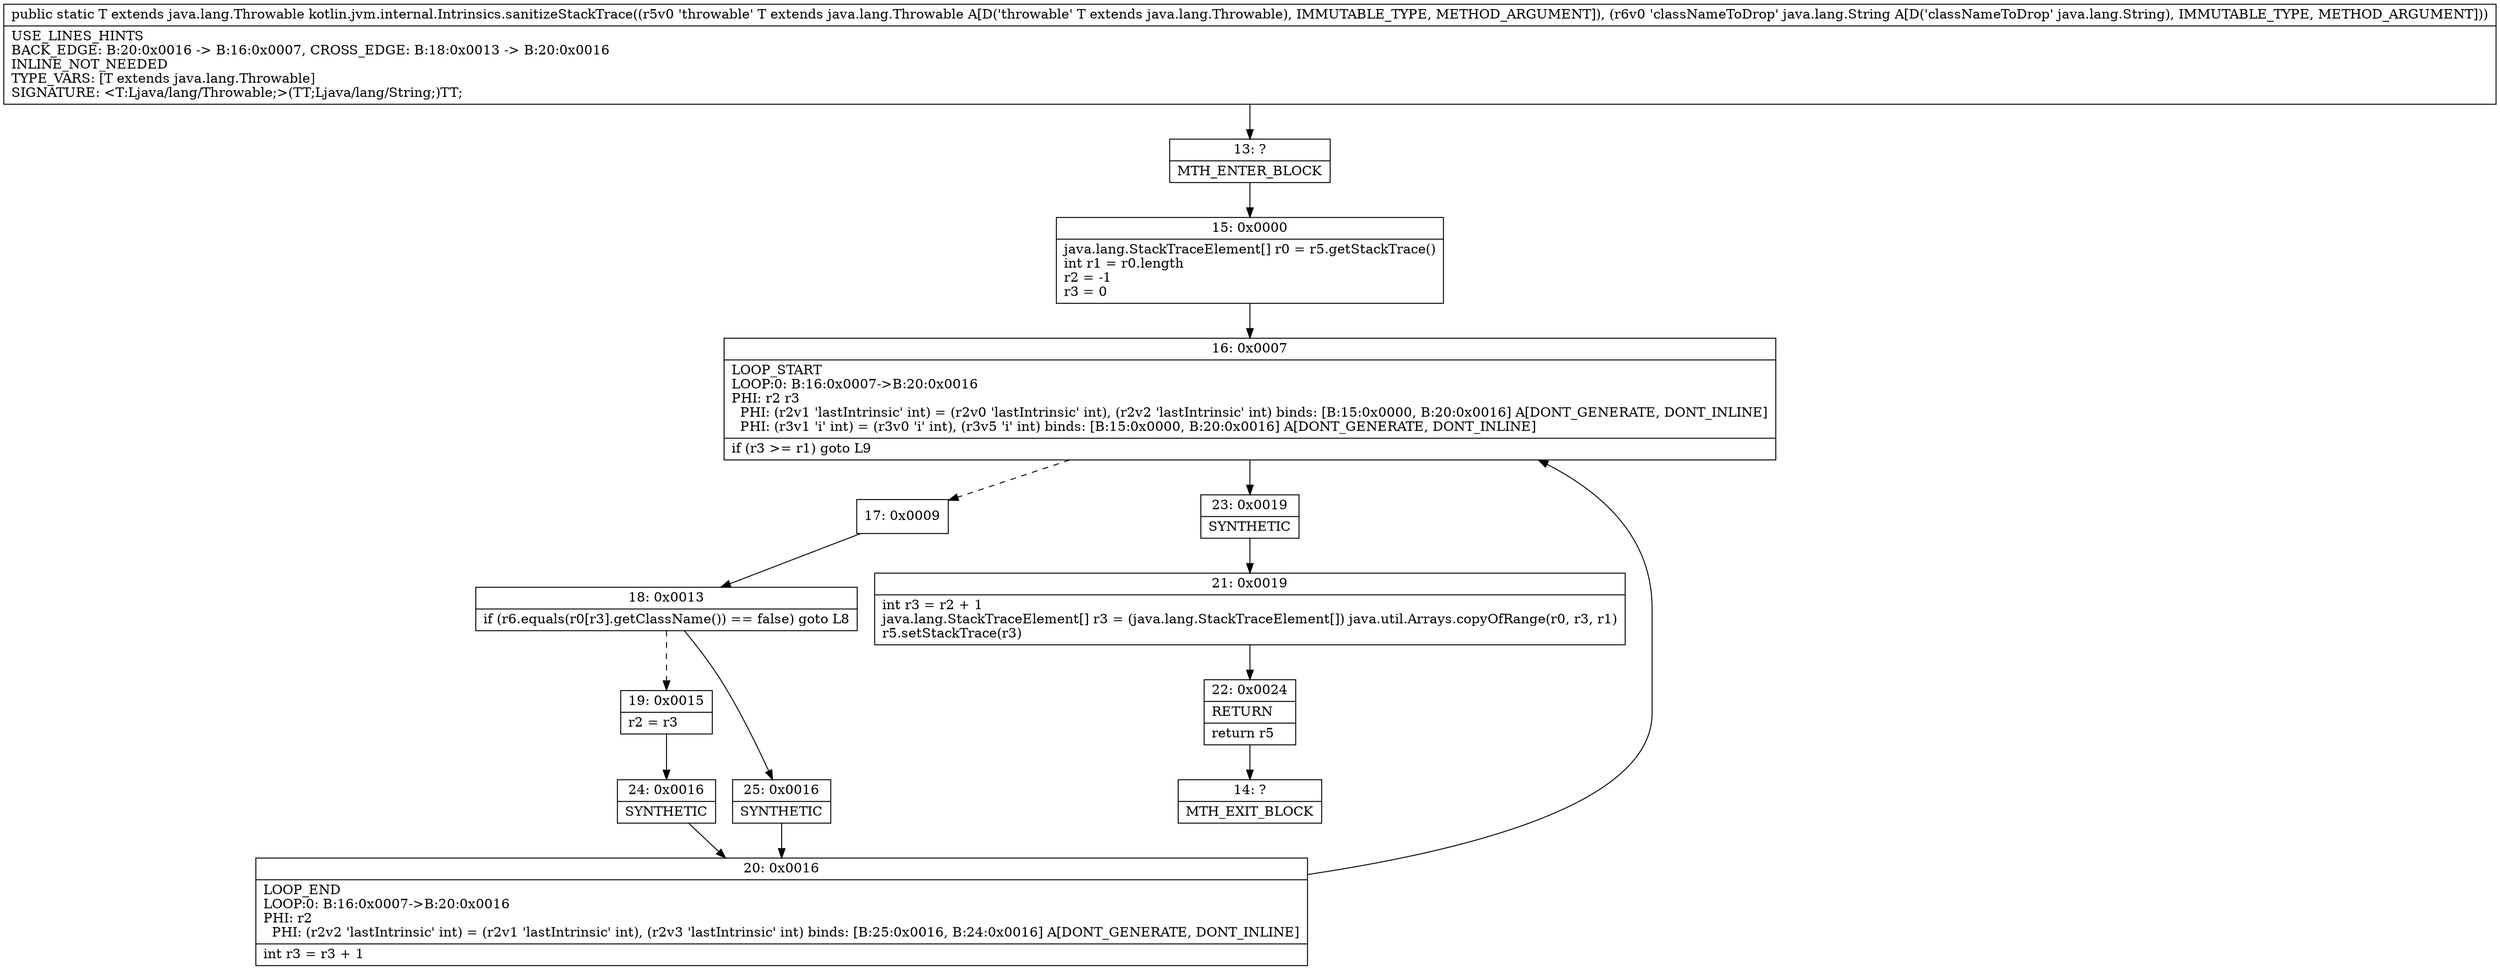 digraph "CFG forkotlin.jvm.internal.Intrinsics.sanitizeStackTrace(Ljava\/lang\/Throwable;Ljava\/lang\/String;)Ljava\/lang\/Throwable;" {
Node_13 [shape=record,label="{13\:\ ?|MTH_ENTER_BLOCK\l}"];
Node_15 [shape=record,label="{15\:\ 0x0000|java.lang.StackTraceElement[] r0 = r5.getStackTrace()\lint r1 = r0.length\lr2 = \-1\lr3 = 0\l}"];
Node_16 [shape=record,label="{16\:\ 0x0007|LOOP_START\lLOOP:0: B:16:0x0007\-\>B:20:0x0016\lPHI: r2 r3 \l  PHI: (r2v1 'lastIntrinsic' int) = (r2v0 'lastIntrinsic' int), (r2v2 'lastIntrinsic' int) binds: [B:15:0x0000, B:20:0x0016] A[DONT_GENERATE, DONT_INLINE]\l  PHI: (r3v1 'i' int) = (r3v0 'i' int), (r3v5 'i' int) binds: [B:15:0x0000, B:20:0x0016] A[DONT_GENERATE, DONT_INLINE]\l|if (r3 \>= r1) goto L9\l}"];
Node_17 [shape=record,label="{17\:\ 0x0009}"];
Node_18 [shape=record,label="{18\:\ 0x0013|if (r6.equals(r0[r3].getClassName()) == false) goto L8\l}"];
Node_19 [shape=record,label="{19\:\ 0x0015|r2 = r3\l}"];
Node_24 [shape=record,label="{24\:\ 0x0016|SYNTHETIC\l}"];
Node_20 [shape=record,label="{20\:\ 0x0016|LOOP_END\lLOOP:0: B:16:0x0007\-\>B:20:0x0016\lPHI: r2 \l  PHI: (r2v2 'lastIntrinsic' int) = (r2v1 'lastIntrinsic' int), (r2v3 'lastIntrinsic' int) binds: [B:25:0x0016, B:24:0x0016] A[DONT_GENERATE, DONT_INLINE]\l|int r3 = r3 + 1\l}"];
Node_25 [shape=record,label="{25\:\ 0x0016|SYNTHETIC\l}"];
Node_23 [shape=record,label="{23\:\ 0x0019|SYNTHETIC\l}"];
Node_21 [shape=record,label="{21\:\ 0x0019|int r3 = r2 + 1\ljava.lang.StackTraceElement[] r3 = (java.lang.StackTraceElement[]) java.util.Arrays.copyOfRange(r0, r3, r1)\lr5.setStackTrace(r3)\l}"];
Node_22 [shape=record,label="{22\:\ 0x0024|RETURN\l|return r5\l}"];
Node_14 [shape=record,label="{14\:\ ?|MTH_EXIT_BLOCK\l}"];
MethodNode[shape=record,label="{public static T extends java.lang.Throwable kotlin.jvm.internal.Intrinsics.sanitizeStackTrace((r5v0 'throwable' T extends java.lang.Throwable A[D('throwable' T extends java.lang.Throwable), IMMUTABLE_TYPE, METHOD_ARGUMENT]), (r6v0 'classNameToDrop' java.lang.String A[D('classNameToDrop' java.lang.String), IMMUTABLE_TYPE, METHOD_ARGUMENT]))  | USE_LINES_HINTS\lBACK_EDGE: B:20:0x0016 \-\> B:16:0x0007, CROSS_EDGE: B:18:0x0013 \-\> B:20:0x0016\lINLINE_NOT_NEEDED\lTYPE_VARS: [T extends java.lang.Throwable]\lSIGNATURE: \<T:Ljava\/lang\/Throwable;\>(TT;Ljava\/lang\/String;)TT;\l}"];
MethodNode -> Node_13;Node_13 -> Node_15;
Node_15 -> Node_16;
Node_16 -> Node_17[style=dashed];
Node_16 -> Node_23;
Node_17 -> Node_18;
Node_18 -> Node_19[style=dashed];
Node_18 -> Node_25;
Node_19 -> Node_24;
Node_24 -> Node_20;
Node_20 -> Node_16;
Node_25 -> Node_20;
Node_23 -> Node_21;
Node_21 -> Node_22;
Node_22 -> Node_14;
}

